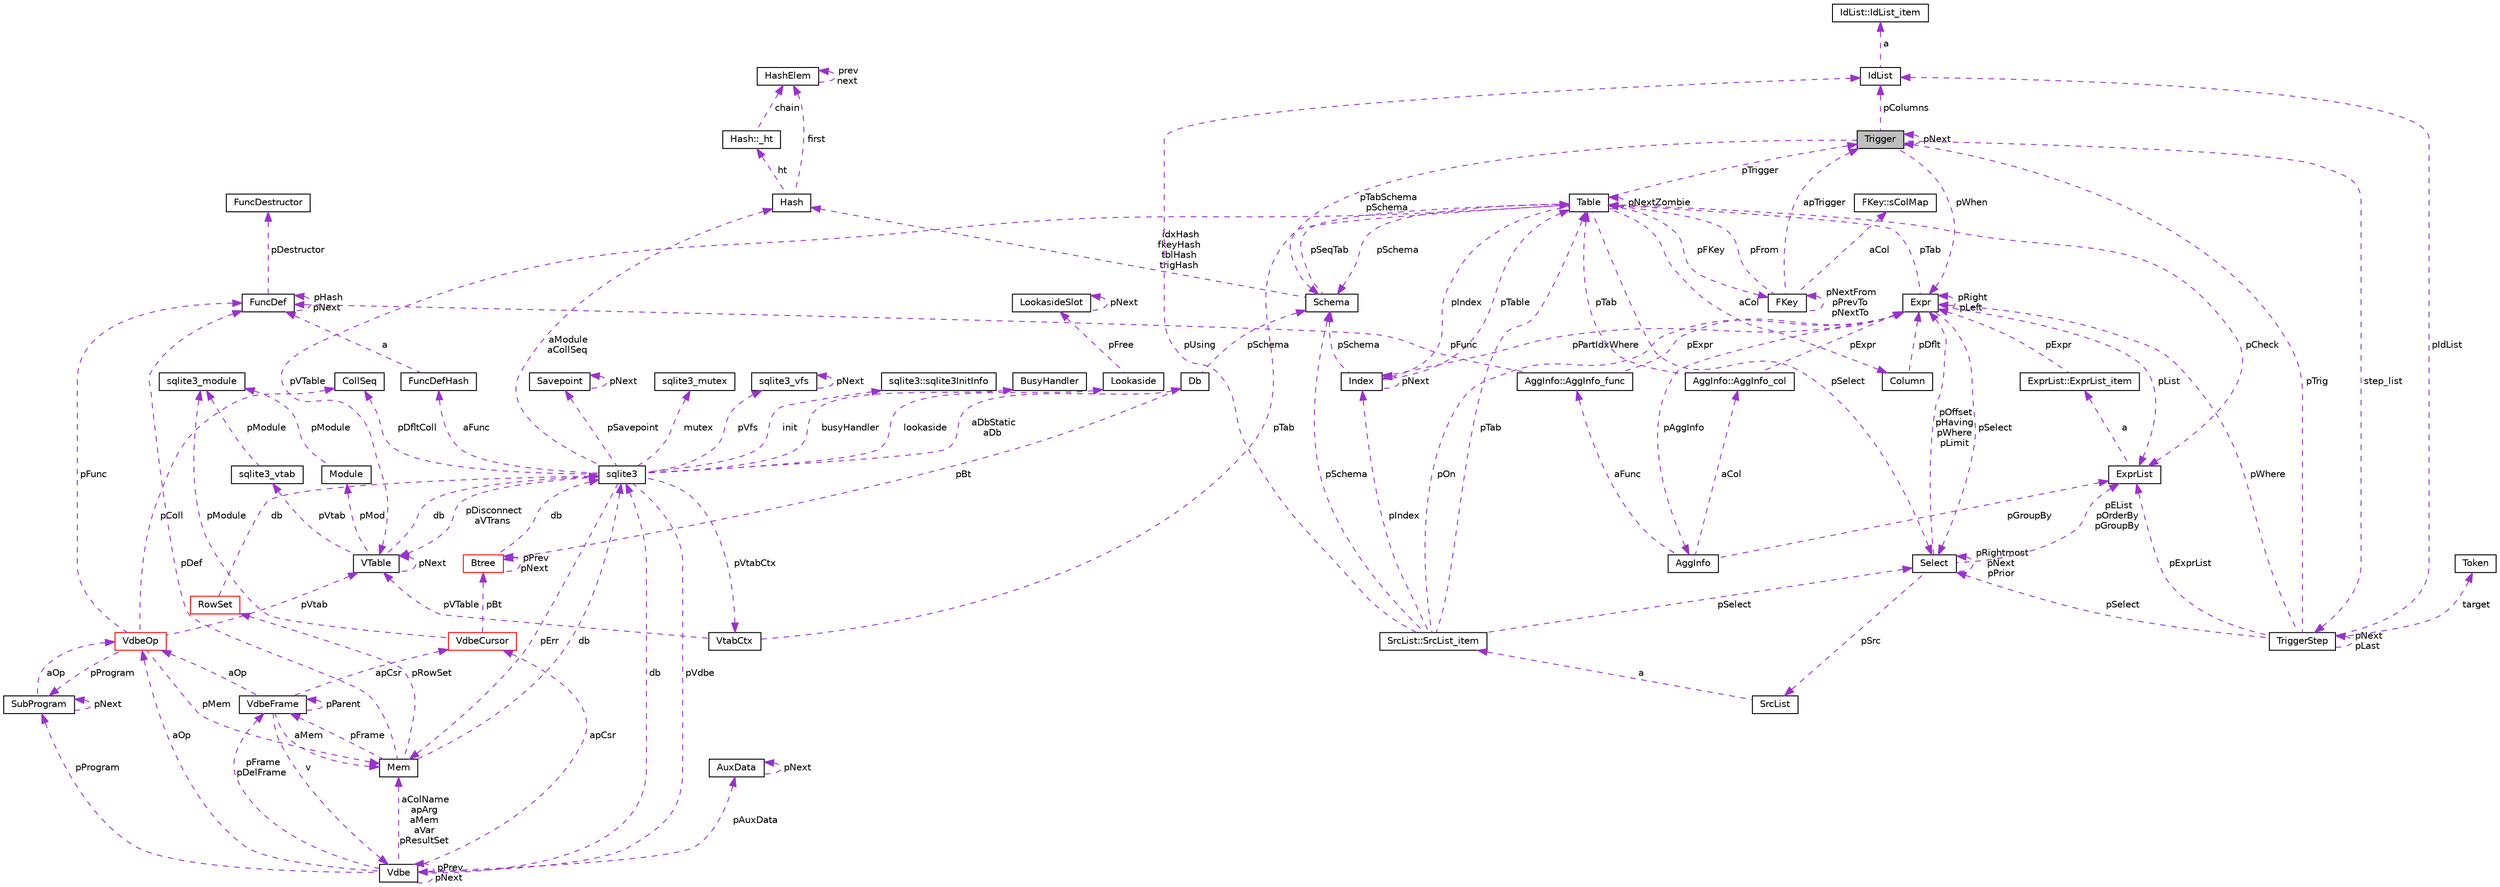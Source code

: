 digraph G
{
 // INTERACTIVE_SVG=YES
  edge [fontname="Helvetica",fontsize="10",labelfontname="Helvetica",labelfontsize="10"];
  node [fontname="Helvetica",fontsize="10",shape=record];
  Node1 [label="Trigger",height=0.2,width=0.4,color="black", fillcolor="grey75", style="filled" fontcolor="black"];
  Node2 -> Node1 [dir="back",color="darkorchid3",fontsize="10",style="dashed",label=" step_list" ,fontname="Helvetica"];
  Node2 [label="TriggerStep",height=0.2,width=0.4,color="black", fillcolor="white", style="filled",URL="$d6/d6c/struct_trigger_step.html"];
  Node2 -> Node2 [dir="back",color="darkorchid3",fontsize="10",style="dashed",label=" pNext\npLast" ,fontname="Helvetica"];
  Node3 -> Node2 [dir="back",color="darkorchid3",fontsize="10",style="dashed",label=" pWhere" ,fontname="Helvetica"];
  Node3 [label="Expr",height=0.2,width=0.4,color="black", fillcolor="white", style="filled",URL="$d1/dbc/struct_expr.html"];
  Node4 -> Node3 [dir="back",color="darkorchid3",fontsize="10",style="dashed",label=" pAggInfo" ,fontname="Helvetica"];
  Node4 [label="AggInfo",height=0.2,width=0.4,color="black", fillcolor="white", style="filled",URL="$d6/d85/struct_agg_info.html"];
  Node5 -> Node4 [dir="back",color="darkorchid3",fontsize="10",style="dashed",label=" aCol" ,fontname="Helvetica"];
  Node5 [label="AggInfo::AggInfo_col",height=0.2,width=0.4,color="black", fillcolor="white", style="filled",URL="$d8/dbd/struct_agg_info_1_1_agg_info__col.html"];
  Node3 -> Node5 [dir="back",color="darkorchid3",fontsize="10",style="dashed",label=" pExpr" ,fontname="Helvetica"];
  Node6 -> Node5 [dir="back",color="darkorchid3",fontsize="10",style="dashed",label=" pTab" ,fontname="Helvetica"];
  Node6 [label="Table",height=0.2,width=0.4,color="black", fillcolor="white", style="filled",URL="$d5/d0d/struct_table.html"];
  Node7 -> Node6 [dir="back",color="darkorchid3",fontsize="10",style="dashed",label=" pSchema" ,fontname="Helvetica"];
  Node7 [label="Schema",height=0.2,width=0.4,color="black", fillcolor="white", style="filled",URL="$df/d15/struct_schema.html"];
  Node6 -> Node7 [dir="back",color="darkorchid3",fontsize="10",style="dashed",label=" pSeqTab" ,fontname="Helvetica"];
  Node8 -> Node7 [dir="back",color="darkorchid3",fontsize="10",style="dashed",label=" idxHash\nfkeyHash\ntblHash\ntrigHash" ,fontname="Helvetica"];
  Node8 [label="Hash",height=0.2,width=0.4,color="black", fillcolor="white", style="filled",URL="$d2/d7a/struct_hash.html"];
  Node9 -> Node8 [dir="back",color="darkorchid3",fontsize="10",style="dashed",label=" ht" ,fontname="Helvetica"];
  Node9 [label="Hash::_ht",height=0.2,width=0.4,color="black", fillcolor="white", style="filled",URL="$dd/d00/struct_hash_1_1__ht.html"];
  Node10 -> Node9 [dir="back",color="darkorchid3",fontsize="10",style="dashed",label=" chain" ,fontname="Helvetica"];
  Node10 [label="HashElem",height=0.2,width=0.4,color="black", fillcolor="white", style="filled",URL="$df/d01/struct_hash_elem.html"];
  Node10 -> Node10 [dir="back",color="darkorchid3",fontsize="10",style="dashed",label=" prev\nnext" ,fontname="Helvetica"];
  Node10 -> Node8 [dir="back",color="darkorchid3",fontsize="10",style="dashed",label=" first" ,fontname="Helvetica"];
  Node11 -> Node6 [dir="back",color="darkorchid3",fontsize="10",style="dashed",label=" aCol" ,fontname="Helvetica"];
  Node11 [label="Column",height=0.2,width=0.4,color="black", fillcolor="white", style="filled",URL="$d0/d14/struct_column.html"];
  Node3 -> Node11 [dir="back",color="darkorchid3",fontsize="10",style="dashed",label=" pDflt" ,fontname="Helvetica"];
  Node12 -> Node6 [dir="back",color="darkorchid3",fontsize="10",style="dashed",label=" pFKey" ,fontname="Helvetica"];
  Node12 [label="FKey",height=0.2,width=0.4,color="black", fillcolor="white", style="filled",URL="$d0/dbd/struct_f_key.html"];
  Node13 -> Node12 [dir="back",color="darkorchid3",fontsize="10",style="dashed",label=" aCol" ,fontname="Helvetica"];
  Node13 [label="FKey::sColMap",height=0.2,width=0.4,color="black", fillcolor="white", style="filled",URL="$d9/dce/struct_f_key_1_1s_col_map.html"];
  Node12 -> Node12 [dir="back",color="darkorchid3",fontsize="10",style="dashed",label=" pNextFrom\npPrevTo\npNextTo" ,fontname="Helvetica"];
  Node6 -> Node12 [dir="back",color="darkorchid3",fontsize="10",style="dashed",label=" pFrom" ,fontname="Helvetica"];
  Node1 -> Node12 [dir="back",color="darkorchid3",fontsize="10",style="dashed",label=" apTrigger" ,fontname="Helvetica"];
  Node14 -> Node6 [dir="back",color="darkorchid3",fontsize="10",style="dashed",label=" pVTable" ,fontname="Helvetica"];
  Node14 [label="VTable",height=0.2,width=0.4,color="black", fillcolor="white", style="filled",URL="$db/d7e/struct_v_table.html"];
  Node15 -> Node14 [dir="back",color="darkorchid3",fontsize="10",style="dashed",label=" db" ,fontname="Helvetica"];
  Node15 [label="sqlite3",height=0.2,width=0.4,color="black", fillcolor="white", style="filled",URL="$d9/dcd/structsqlite3.html"];
  Node16 -> Node15 [dir="back",color="darkorchid3",fontsize="10",style="dashed",label=" pErr" ,fontname="Helvetica"];
  Node16 [label="Mem",height=0.2,width=0.4,color="black", fillcolor="white", style="filled",URL="$df/d48/struct_mem.html"];
  Node15 -> Node16 [dir="back",color="darkorchid3",fontsize="10",style="dashed",label=" db" ,fontname="Helvetica"];
  Node17 -> Node16 [dir="back",color="darkorchid3",fontsize="10",style="dashed",label=" pFrame" ,fontname="Helvetica"];
  Node17 [label="VdbeFrame",height=0.2,width=0.4,color="black", fillcolor="white", style="filled",URL="$de/d74/struct_vdbe_frame.html"];
  Node16 -> Node17 [dir="back",color="darkorchid3",fontsize="10",style="dashed",label=" aMem" ,fontname="Helvetica"];
  Node18 -> Node17 [dir="back",color="darkorchid3",fontsize="10",style="dashed",label=" v" ,fontname="Helvetica"];
  Node18 [label="Vdbe",height=0.2,width=0.4,color="black", fillcolor="white", style="filled",URL="$db/df8/struct_vdbe.html"];
  Node18 -> Node18 [dir="back",color="darkorchid3",fontsize="10",style="dashed",label=" pPrev\npNext" ,fontname="Helvetica"];
  Node16 -> Node18 [dir="back",color="darkorchid3",fontsize="10",style="dashed",label=" aColName\napArg\naMem\naVar\npResultSet" ,fontname="Helvetica"];
  Node15 -> Node18 [dir="back",color="darkorchid3",fontsize="10",style="dashed",label=" db" ,fontname="Helvetica"];
  Node17 -> Node18 [dir="back",color="darkorchid3",fontsize="10",style="dashed",label=" pFrame\npDelFrame" ,fontname="Helvetica"];
  Node19 -> Node18 [dir="back",color="darkorchid3",fontsize="10",style="dashed",label=" pAuxData" ,fontname="Helvetica"];
  Node19 [label="AuxData",height=0.2,width=0.4,color="black", fillcolor="white", style="filled",URL="$d5/d59/struct_aux_data.html"];
  Node19 -> Node19 [dir="back",color="darkorchid3",fontsize="10",style="dashed",label=" pNext" ,fontname="Helvetica"];
  Node20 -> Node18 [dir="back",color="darkorchid3",fontsize="10",style="dashed",label=" pProgram" ,fontname="Helvetica"];
  Node20 [label="SubProgram",height=0.2,width=0.4,color="black", fillcolor="white", style="filled",URL="$d4/d16/struct_sub_program.html"];
  Node20 -> Node20 [dir="back",color="darkorchid3",fontsize="10",style="dashed",label=" pNext" ,fontname="Helvetica"];
  Node21 -> Node20 [dir="back",color="darkorchid3",fontsize="10",style="dashed",label=" aOp" ,fontname="Helvetica"];
  Node21 [label="VdbeOp",height=0.2,width=0.4,color="red", fillcolor="white", style="filled",URL="$d2/dd9/struct_vdbe_op.html"];
  Node16 -> Node21 [dir="back",color="darkorchid3",fontsize="10",style="dashed",label=" pMem" ,fontname="Helvetica"];
  Node22 -> Node21 [dir="back",color="darkorchid3",fontsize="10",style="dashed",label=" pColl" ,fontname="Helvetica"];
  Node22 [label="CollSeq",height=0.2,width=0.4,color="black", fillcolor="white", style="filled",URL="$d0/d7d/struct_coll_seq.html"];
  Node14 -> Node21 [dir="back",color="darkorchid3",fontsize="10",style="dashed",label=" pVtab" ,fontname="Helvetica"];
  Node20 -> Node21 [dir="back",color="darkorchid3",fontsize="10",style="dashed",label=" pProgram" ,fontname="Helvetica"];
  Node23 -> Node21 [dir="back",color="darkorchid3",fontsize="10",style="dashed",label=" pFunc" ,fontname="Helvetica"];
  Node23 [label="FuncDef",height=0.2,width=0.4,color="black", fillcolor="white", style="filled",URL="$df/d38/struct_func_def.html"];
  Node24 -> Node23 [dir="back",color="darkorchid3",fontsize="10",style="dashed",label=" pDestructor" ,fontname="Helvetica"];
  Node24 [label="FuncDestructor",height=0.2,width=0.4,color="black", fillcolor="white", style="filled",URL="$d5/da4/struct_func_destructor.html"];
  Node23 -> Node23 [dir="back",color="darkorchid3",fontsize="10",style="dashed",label=" pHash\npNext" ,fontname="Helvetica"];
  Node25 -> Node18 [dir="back",color="darkorchid3",fontsize="10",style="dashed",label=" apCsr" ,fontname="Helvetica"];
  Node25 [label="VdbeCursor",height=0.2,width=0.4,color="red", fillcolor="white", style="filled",URL="$d5/dd1/struct_vdbe_cursor.html"];
  Node26 -> Node25 [dir="back",color="darkorchid3",fontsize="10",style="dashed",label=" pModule" ,fontname="Helvetica"];
  Node26 [label="sqlite3_module",height=0.2,width=0.4,color="black", fillcolor="white", style="filled",URL="$dd/de4/structsqlite3__module.html"];
  Node27 -> Node25 [dir="back",color="darkorchid3",fontsize="10",style="dashed",label=" pBt" ,fontname="Helvetica"];
  Node27 [label="Btree",height=0.2,width=0.4,color="red", fillcolor="white", style="filled",URL="$d9/d90/struct_btree.html"];
  Node15 -> Node27 [dir="back",color="darkorchid3",fontsize="10",style="dashed",label=" db" ,fontname="Helvetica"];
  Node27 -> Node27 [dir="back",color="darkorchid3",fontsize="10",style="dashed",label=" pPrev\npNext" ,fontname="Helvetica"];
  Node21 -> Node18 [dir="back",color="darkorchid3",fontsize="10",style="dashed",label=" aOp" ,fontname="Helvetica"];
  Node17 -> Node17 [dir="back",color="darkorchid3",fontsize="10",style="dashed",label=" pParent" ,fontname="Helvetica"];
  Node25 -> Node17 [dir="back",color="darkorchid3",fontsize="10",style="dashed",label=" apCsr" ,fontname="Helvetica"];
  Node21 -> Node17 [dir="back",color="darkorchid3",fontsize="10",style="dashed",label=" aOp" ,fontname="Helvetica"];
  Node28 -> Node16 [dir="back",color="darkorchid3",fontsize="10",style="dashed",label=" pRowSet" ,fontname="Helvetica"];
  Node28 [label="RowSet",height=0.2,width=0.4,color="red", fillcolor="white", style="filled",URL="$d5/d67/struct_row_set.html"];
  Node15 -> Node28 [dir="back",color="darkorchid3",fontsize="10",style="dashed",label=" db" ,fontname="Helvetica"];
  Node23 -> Node16 [dir="back",color="darkorchid3",fontsize="10",style="dashed",label=" pDef" ,fontname="Helvetica"];
  Node18 -> Node15 [dir="back",color="darkorchid3",fontsize="10",style="dashed",label=" pVdbe" ,fontname="Helvetica"];
  Node29 -> Node15 [dir="back",color="darkorchid3",fontsize="10",style="dashed",label=" pSavepoint" ,fontname="Helvetica"];
  Node29 [label="Savepoint",height=0.2,width=0.4,color="black", fillcolor="white", style="filled",URL="$db/dde/struct_savepoint.html"];
  Node29 -> Node29 [dir="back",color="darkorchid3",fontsize="10",style="dashed",label=" pNext" ,fontname="Helvetica"];
  Node30 -> Node15 [dir="back",color="darkorchid3",fontsize="10",style="dashed",label=" aFunc" ,fontname="Helvetica"];
  Node30 [label="FuncDefHash",height=0.2,width=0.4,color="black", fillcolor="white", style="filled",URL="$db/dfc/struct_func_def_hash.html"];
  Node23 -> Node30 [dir="back",color="darkorchid3",fontsize="10",style="dashed",label=" a" ,fontname="Helvetica"];
  Node31 -> Node15 [dir="back",color="darkorchid3",fontsize="10",style="dashed",label=" lookaside" ,fontname="Helvetica"];
  Node31 [label="Lookaside",height=0.2,width=0.4,color="black", fillcolor="white", style="filled",URL="$d4/d8a/struct_lookaside.html"];
  Node32 -> Node31 [dir="back",color="darkorchid3",fontsize="10",style="dashed",label=" pFree" ,fontname="Helvetica"];
  Node32 [label="LookasideSlot",height=0.2,width=0.4,color="black", fillcolor="white", style="filled",URL="$dd/d17/struct_lookaside_slot.html"];
  Node32 -> Node32 [dir="back",color="darkorchid3",fontsize="10",style="dashed",label=" pNext" ,fontname="Helvetica"];
  Node33 -> Node15 [dir="back",color="darkorchid3",fontsize="10",style="dashed",label=" mutex" ,fontname="Helvetica"];
  Node33 [label="sqlite3_mutex",height=0.2,width=0.4,color="black", fillcolor="white", style="filled",URL="$d5/d3c/structsqlite3__mutex.html"];
  Node34 -> Node15 [dir="back",color="darkorchid3",fontsize="10",style="dashed",label=" pVfs" ,fontname="Helvetica"];
  Node34 [label="sqlite3_vfs",height=0.2,width=0.4,color="black", fillcolor="white", style="filled",URL="$d3/d36/structsqlite3__vfs.html"];
  Node34 -> Node34 [dir="back",color="darkorchid3",fontsize="10",style="dashed",label=" pNext" ,fontname="Helvetica"];
  Node35 -> Node15 [dir="back",color="darkorchid3",fontsize="10",style="dashed",label=" init" ,fontname="Helvetica"];
  Node35 [label="sqlite3::sqlite3InitInfo",height=0.2,width=0.4,color="black", fillcolor="white", style="filled",URL="$d7/d84/structsqlite3_1_1sqlite3_init_info.html"];
  Node36 -> Node15 [dir="back",color="darkorchid3",fontsize="10",style="dashed",label=" busyHandler" ,fontname="Helvetica"];
  Node36 [label="BusyHandler",height=0.2,width=0.4,color="black", fillcolor="white", style="filled",URL="$d4/d89/struct_busy_handler.html"];
  Node37 -> Node15 [dir="back",color="darkorchid3",fontsize="10",style="dashed",label=" pVtabCtx" ,fontname="Helvetica"];
  Node37 [label="VtabCtx",height=0.2,width=0.4,color="black", fillcolor="white", style="filled",URL="$de/dae/struct_vtab_ctx.html"];
  Node14 -> Node37 [dir="back",color="darkorchid3",fontsize="10",style="dashed",label=" pVTable" ,fontname="Helvetica"];
  Node6 -> Node37 [dir="back",color="darkorchid3",fontsize="10",style="dashed",label=" pTab" ,fontname="Helvetica"];
  Node22 -> Node15 [dir="back",color="darkorchid3",fontsize="10",style="dashed",label=" pDfltColl" ,fontname="Helvetica"];
  Node14 -> Node15 [dir="back",color="darkorchid3",fontsize="10",style="dashed",label=" pDisconnect\naVTrans" ,fontname="Helvetica"];
  Node38 -> Node15 [dir="back",color="darkorchid3",fontsize="10",style="dashed",label=" aDbStatic\naDb" ,fontname="Helvetica"];
  Node38 [label="Db",height=0.2,width=0.4,color="black", fillcolor="white", style="filled",URL="$db/dd1/struct_db.html"];
  Node7 -> Node38 [dir="back",color="darkorchid3",fontsize="10",style="dashed",label=" pSchema" ,fontname="Helvetica"];
  Node27 -> Node38 [dir="back",color="darkorchid3",fontsize="10",style="dashed",label=" pBt" ,fontname="Helvetica"];
  Node8 -> Node15 [dir="back",color="darkorchid3",fontsize="10",style="dashed",label=" aModule\naCollSeq" ,fontname="Helvetica"];
  Node14 -> Node14 [dir="back",color="darkorchid3",fontsize="10",style="dashed",label=" pNext" ,fontname="Helvetica"];
  Node39 -> Node14 [dir="back",color="darkorchid3",fontsize="10",style="dashed",label=" pMod" ,fontname="Helvetica"];
  Node39 [label="Module",height=0.2,width=0.4,color="black", fillcolor="white", style="filled",URL="$d0/d3b/struct_module.html"];
  Node26 -> Node39 [dir="back",color="darkorchid3",fontsize="10",style="dashed",label=" pModule" ,fontname="Helvetica"];
  Node40 -> Node14 [dir="back",color="darkorchid3",fontsize="10",style="dashed",label=" pVtab" ,fontname="Helvetica"];
  Node40 [label="sqlite3_vtab",height=0.2,width=0.4,color="black", fillcolor="white", style="filled",URL="$d3/d12/structsqlite3__vtab.html"];
  Node26 -> Node40 [dir="back",color="darkorchid3",fontsize="10",style="dashed",label=" pModule" ,fontname="Helvetica"];
  Node6 -> Node6 [dir="back",color="darkorchid3",fontsize="10",style="dashed",label=" pNextZombie" ,fontname="Helvetica"];
  Node1 -> Node6 [dir="back",color="darkorchid3",fontsize="10",style="dashed",label=" pTrigger" ,fontname="Helvetica"];
  Node41 -> Node6 [dir="back",color="darkorchid3",fontsize="10",style="dashed",label=" pSelect" ,fontname="Helvetica"];
  Node41 [label="Select",height=0.2,width=0.4,color="black", fillcolor="white", style="filled",URL="$d2/d1c/struct_select.html"];
  Node3 -> Node41 [dir="back",color="darkorchid3",fontsize="10",style="dashed",label=" pOffset\npHaving\npWhere\npLimit" ,fontname="Helvetica"];
  Node41 -> Node41 [dir="back",color="darkorchid3",fontsize="10",style="dashed",label=" pRightmost\npNext\npPrior" ,fontname="Helvetica"];
  Node42 -> Node41 [dir="back",color="darkorchid3",fontsize="10",style="dashed",label=" pSrc" ,fontname="Helvetica"];
  Node42 [label="SrcList",height=0.2,width=0.4,color="black", fillcolor="white", style="filled",URL="$dc/dc1/struct_src_list.html"];
  Node43 -> Node42 [dir="back",color="darkorchid3",fontsize="10",style="dashed",label=" a" ,fontname="Helvetica"];
  Node43 [label="SrcList::SrcList_item",height=0.2,width=0.4,color="black", fillcolor="white", style="filled",URL="$d4/dc2/struct_src_list_1_1_src_list__item.html"];
  Node7 -> Node43 [dir="back",color="darkorchid3",fontsize="10",style="dashed",label=" pSchema" ,fontname="Helvetica"];
  Node3 -> Node43 [dir="back",color="darkorchid3",fontsize="10",style="dashed",label=" pOn" ,fontname="Helvetica"];
  Node44 -> Node43 [dir="back",color="darkorchid3",fontsize="10",style="dashed",label=" pUsing" ,fontname="Helvetica"];
  Node44 [label="IdList",height=0.2,width=0.4,color="black", fillcolor="white", style="filled",URL="$d6/d05/struct_id_list.html"];
  Node45 -> Node44 [dir="back",color="darkorchid3",fontsize="10",style="dashed",label=" a" ,fontname="Helvetica"];
  Node45 [label="IdList::IdList_item",height=0.2,width=0.4,color="black", fillcolor="white", style="filled",URL="$d2/d66/struct_id_list_1_1_id_list__item.html"];
  Node6 -> Node43 [dir="back",color="darkorchid3",fontsize="10",style="dashed",label=" pTab" ,fontname="Helvetica"];
  Node41 -> Node43 [dir="back",color="darkorchid3",fontsize="10",style="dashed",label=" pSelect" ,fontname="Helvetica"];
  Node46 -> Node43 [dir="back",color="darkorchid3",fontsize="10",style="dashed",label=" pIndex" ,fontname="Helvetica"];
  Node46 [label="Index",height=0.2,width=0.4,color="black", fillcolor="white", style="filled",URL="$dc/d6f/struct_index.html"];
  Node7 -> Node46 [dir="back",color="darkorchid3",fontsize="10",style="dashed",label=" pSchema" ,fontname="Helvetica"];
  Node3 -> Node46 [dir="back",color="darkorchid3",fontsize="10",style="dashed",label=" pPartIdxWhere" ,fontname="Helvetica"];
  Node6 -> Node46 [dir="back",color="darkorchid3",fontsize="10",style="dashed",label=" pTable" ,fontname="Helvetica"];
  Node46 -> Node46 [dir="back",color="darkorchid3",fontsize="10",style="dashed",label=" pNext" ,fontname="Helvetica"];
  Node47 -> Node41 [dir="back",color="darkorchid3",fontsize="10",style="dashed",label=" pEList\npOrderBy\npGroupBy" ,fontname="Helvetica"];
  Node47 [label="ExprList",height=0.2,width=0.4,color="black", fillcolor="white", style="filled",URL="$de/d20/struct_expr_list.html"];
  Node48 -> Node47 [dir="back",color="darkorchid3",fontsize="10",style="dashed",label=" a" ,fontname="Helvetica"];
  Node48 [label="ExprList::ExprList_item",height=0.2,width=0.4,color="black", fillcolor="white", style="filled",URL="$d8/d73/struct_expr_list_1_1_expr_list__item.html"];
  Node3 -> Node48 [dir="back",color="darkorchid3",fontsize="10",style="dashed",label=" pExpr" ,fontname="Helvetica"];
  Node47 -> Node6 [dir="back",color="darkorchid3",fontsize="10",style="dashed",label=" pCheck" ,fontname="Helvetica"];
  Node46 -> Node6 [dir="back",color="darkorchid3",fontsize="10",style="dashed",label=" pIndex" ,fontname="Helvetica"];
  Node49 -> Node4 [dir="back",color="darkorchid3",fontsize="10",style="dashed",label=" aFunc" ,fontname="Helvetica"];
  Node49 [label="AggInfo::AggInfo_func",height=0.2,width=0.4,color="black", fillcolor="white", style="filled",URL="$de/d24/struct_agg_info_1_1_agg_info__func.html"];
  Node3 -> Node49 [dir="back",color="darkorchid3",fontsize="10",style="dashed",label=" pExpr" ,fontname="Helvetica"];
  Node23 -> Node49 [dir="back",color="darkorchid3",fontsize="10",style="dashed",label=" pFunc" ,fontname="Helvetica"];
  Node47 -> Node4 [dir="back",color="darkorchid3",fontsize="10",style="dashed",label=" pGroupBy" ,fontname="Helvetica"];
  Node3 -> Node3 [dir="back",color="darkorchid3",fontsize="10",style="dashed",label=" pRight\npLeft" ,fontname="Helvetica"];
  Node6 -> Node3 [dir="back",color="darkorchid3",fontsize="10",style="dashed",label=" pTab" ,fontname="Helvetica"];
  Node41 -> Node3 [dir="back",color="darkorchid3",fontsize="10",style="dashed",label=" pSelect" ,fontname="Helvetica"];
  Node47 -> Node3 [dir="back",color="darkorchid3",fontsize="10",style="dashed",label=" pList" ,fontname="Helvetica"];
  Node50 -> Node2 [dir="back",color="darkorchid3",fontsize="10",style="dashed",label=" target" ,fontname="Helvetica"];
  Node50 [label="Token",height=0.2,width=0.4,color="black", fillcolor="white", style="filled",URL="$d9/d27/struct_token.html"];
  Node44 -> Node2 [dir="back",color="darkorchid3",fontsize="10",style="dashed",label=" pIdList" ,fontname="Helvetica"];
  Node41 -> Node2 [dir="back",color="darkorchid3",fontsize="10",style="dashed",label=" pSelect" ,fontname="Helvetica"];
  Node1 -> Node2 [dir="back",color="darkorchid3",fontsize="10",style="dashed",label=" pTrig" ,fontname="Helvetica"];
  Node47 -> Node2 [dir="back",color="darkorchid3",fontsize="10",style="dashed",label=" pExprList" ,fontname="Helvetica"];
  Node7 -> Node1 [dir="back",color="darkorchid3",fontsize="10",style="dashed",label=" pTabSchema\npSchema" ,fontname="Helvetica"];
  Node3 -> Node1 [dir="back",color="darkorchid3",fontsize="10",style="dashed",label=" pWhen" ,fontname="Helvetica"];
  Node44 -> Node1 [dir="back",color="darkorchid3",fontsize="10",style="dashed",label=" pColumns" ,fontname="Helvetica"];
  Node1 -> Node1 [dir="back",color="darkorchid3",fontsize="10",style="dashed",label=" pNext" ,fontname="Helvetica"];
}
